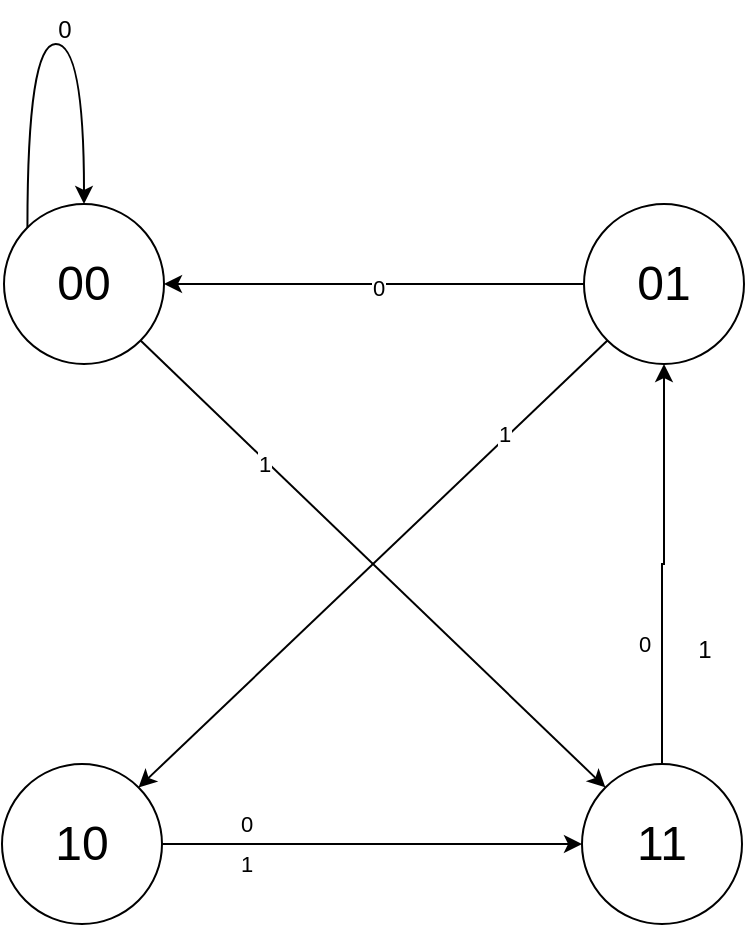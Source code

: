 <mxfile version="22.1.18" type="device">
  <diagram name="Page-1" id="sSjtUpkWwMXVPBPcDlBp">
    <mxGraphModel dx="724" dy="428" grid="1" gridSize="10" guides="1" tooltips="1" connect="1" arrows="1" fold="1" page="1" pageScale="1" pageWidth="827" pageHeight="1169" math="0" shadow="0">
      <root>
        <mxCell id="0" />
        <mxCell id="1" parent="0" />
        <mxCell id="LBXOb7oulfQQe7vGxP42-8" style="rounded=0;orthogonalLoop=1;jettySize=auto;html=1;exitX=1;exitY=1;exitDx=0;exitDy=0;entryX=0;entryY=0;entryDx=0;entryDy=0;" edge="1" parent="1" source="LBXOb7oulfQQe7vGxP42-1" target="LBXOb7oulfQQe7vGxP42-4">
          <mxGeometry relative="1" as="geometry" />
        </mxCell>
        <mxCell id="LBXOb7oulfQQe7vGxP42-10" value="1" style="edgeLabel;html=1;align=center;verticalAlign=middle;resizable=0;points=[];" vertex="1" connectable="0" parent="LBXOb7oulfQQe7vGxP42-8">
          <mxGeometry x="-0.035" relative="1" as="geometry">
            <mxPoint x="-51" y="-46" as="offset" />
          </mxGeometry>
        </mxCell>
        <mxCell id="LBXOb7oulfQQe7vGxP42-1" value="00" style="ellipse;whiteSpace=wrap;html=1;aspect=fixed;fontSize=24;" vertex="1" parent="1">
          <mxGeometry x="230" y="120" width="80" height="80" as="geometry" />
        </mxCell>
        <mxCell id="LBXOb7oulfQQe7vGxP42-11" style="edgeStyle=orthogonalEdgeStyle;rounded=0;orthogonalLoop=1;jettySize=auto;html=1;entryX=1;entryY=0.5;entryDx=0;entryDy=0;" edge="1" parent="1" source="LBXOb7oulfQQe7vGxP42-2" target="LBXOb7oulfQQe7vGxP42-1">
          <mxGeometry relative="1" as="geometry" />
        </mxCell>
        <mxCell id="LBXOb7oulfQQe7vGxP42-12" value="0" style="edgeLabel;html=1;align=center;verticalAlign=middle;resizable=0;points=[];" vertex="1" connectable="0" parent="LBXOb7oulfQQe7vGxP42-11">
          <mxGeometry x="-0.016" y="2" relative="1" as="geometry">
            <mxPoint as="offset" />
          </mxGeometry>
        </mxCell>
        <mxCell id="LBXOb7oulfQQe7vGxP42-13" style="rounded=0;orthogonalLoop=1;jettySize=auto;html=1;exitX=0;exitY=1;exitDx=0;exitDy=0;entryX=1;entryY=0;entryDx=0;entryDy=0;" edge="1" parent="1" source="LBXOb7oulfQQe7vGxP42-2" target="LBXOb7oulfQQe7vGxP42-3">
          <mxGeometry relative="1" as="geometry" />
        </mxCell>
        <mxCell id="LBXOb7oulfQQe7vGxP42-14" value="1" style="edgeLabel;html=1;align=center;verticalAlign=middle;resizable=0;points=[];" vertex="1" connectable="0" parent="LBXOb7oulfQQe7vGxP42-13">
          <mxGeometry x="-0.569" y="-2" relative="1" as="geometry">
            <mxPoint as="offset" />
          </mxGeometry>
        </mxCell>
        <mxCell id="LBXOb7oulfQQe7vGxP42-2" value="01" style="ellipse;whiteSpace=wrap;html=1;aspect=fixed;fontSize=24;" vertex="1" parent="1">
          <mxGeometry x="520" y="120" width="80" height="80" as="geometry" />
        </mxCell>
        <mxCell id="LBXOb7oulfQQe7vGxP42-15" style="edgeStyle=orthogonalEdgeStyle;rounded=0;orthogonalLoop=1;jettySize=auto;html=1;" edge="1" parent="1" source="LBXOb7oulfQQe7vGxP42-3" target="LBXOb7oulfQQe7vGxP42-4">
          <mxGeometry relative="1" as="geometry" />
        </mxCell>
        <mxCell id="LBXOb7oulfQQe7vGxP42-16" value="0" style="edgeLabel;html=1;align=center;verticalAlign=middle;resizable=0;points=[];" vertex="1" connectable="0" parent="LBXOb7oulfQQe7vGxP42-15">
          <mxGeometry x="-0.5" y="1" relative="1" as="geometry">
            <mxPoint x="-11" y="-9" as="offset" />
          </mxGeometry>
        </mxCell>
        <mxCell id="LBXOb7oulfQQe7vGxP42-17" value="1" style="edgeLabel;html=1;align=center;verticalAlign=middle;resizable=0;points=[];" vertex="1" connectable="0" parent="LBXOb7oulfQQe7vGxP42-15">
          <mxGeometry x="-0.749" y="2" relative="1" as="geometry">
            <mxPoint x="15" y="12" as="offset" />
          </mxGeometry>
        </mxCell>
        <mxCell id="LBXOb7oulfQQe7vGxP42-3" value="10" style="ellipse;whiteSpace=wrap;html=1;aspect=fixed;fontSize=24;" vertex="1" parent="1">
          <mxGeometry x="229" y="400" width="80" height="80" as="geometry" />
        </mxCell>
        <mxCell id="LBXOb7oulfQQe7vGxP42-18" style="edgeStyle=orthogonalEdgeStyle;rounded=0;orthogonalLoop=1;jettySize=auto;html=1;exitX=0.5;exitY=0;exitDx=0;exitDy=0;" edge="1" parent="1" source="LBXOb7oulfQQe7vGxP42-4" target="LBXOb7oulfQQe7vGxP42-2">
          <mxGeometry relative="1" as="geometry" />
        </mxCell>
        <mxCell id="LBXOb7oulfQQe7vGxP42-19" value="0&lt;br&gt;" style="edgeLabel;html=1;align=center;verticalAlign=middle;resizable=0;points=[];" vertex="1" connectable="0" parent="LBXOb7oulfQQe7vGxP42-18">
          <mxGeometry x="-0.355" y="1" relative="1" as="geometry">
            <mxPoint x="-8" y="5" as="offset" />
          </mxGeometry>
        </mxCell>
        <mxCell id="LBXOb7oulfQQe7vGxP42-4" value="11" style="ellipse;whiteSpace=wrap;html=1;aspect=fixed;fontSize=24;" vertex="1" parent="1">
          <mxGeometry x="519" y="400" width="80" height="80" as="geometry" />
        </mxCell>
        <mxCell id="LBXOb7oulfQQe7vGxP42-5" style="edgeStyle=orthogonalEdgeStyle;rounded=0;orthogonalLoop=1;jettySize=auto;html=1;exitX=0;exitY=0;exitDx=0;exitDy=0;entryX=0.5;entryY=0;entryDx=0;entryDy=0;curved=1;" edge="1" parent="1" source="LBXOb7oulfQQe7vGxP42-1" target="LBXOb7oulfQQe7vGxP42-1">
          <mxGeometry relative="1" as="geometry">
            <Array as="points">
              <mxPoint x="242" y="40" />
              <mxPoint x="270" y="40" />
            </Array>
          </mxGeometry>
        </mxCell>
        <mxCell id="LBXOb7oulfQQe7vGxP42-7" value="0" style="text;html=1;align=center;verticalAlign=middle;resizable=0;points=[];autosize=1;strokeColor=none;fillColor=none;" vertex="1" parent="1">
          <mxGeometry x="245" y="18" width="30" height="30" as="geometry" />
        </mxCell>
        <mxCell id="LBXOb7oulfQQe7vGxP42-20" value="1" style="text;html=1;align=center;verticalAlign=middle;resizable=0;points=[];autosize=1;strokeColor=none;fillColor=none;" vertex="1" parent="1">
          <mxGeometry x="565" y="328" width="30" height="30" as="geometry" />
        </mxCell>
      </root>
    </mxGraphModel>
  </diagram>
</mxfile>

